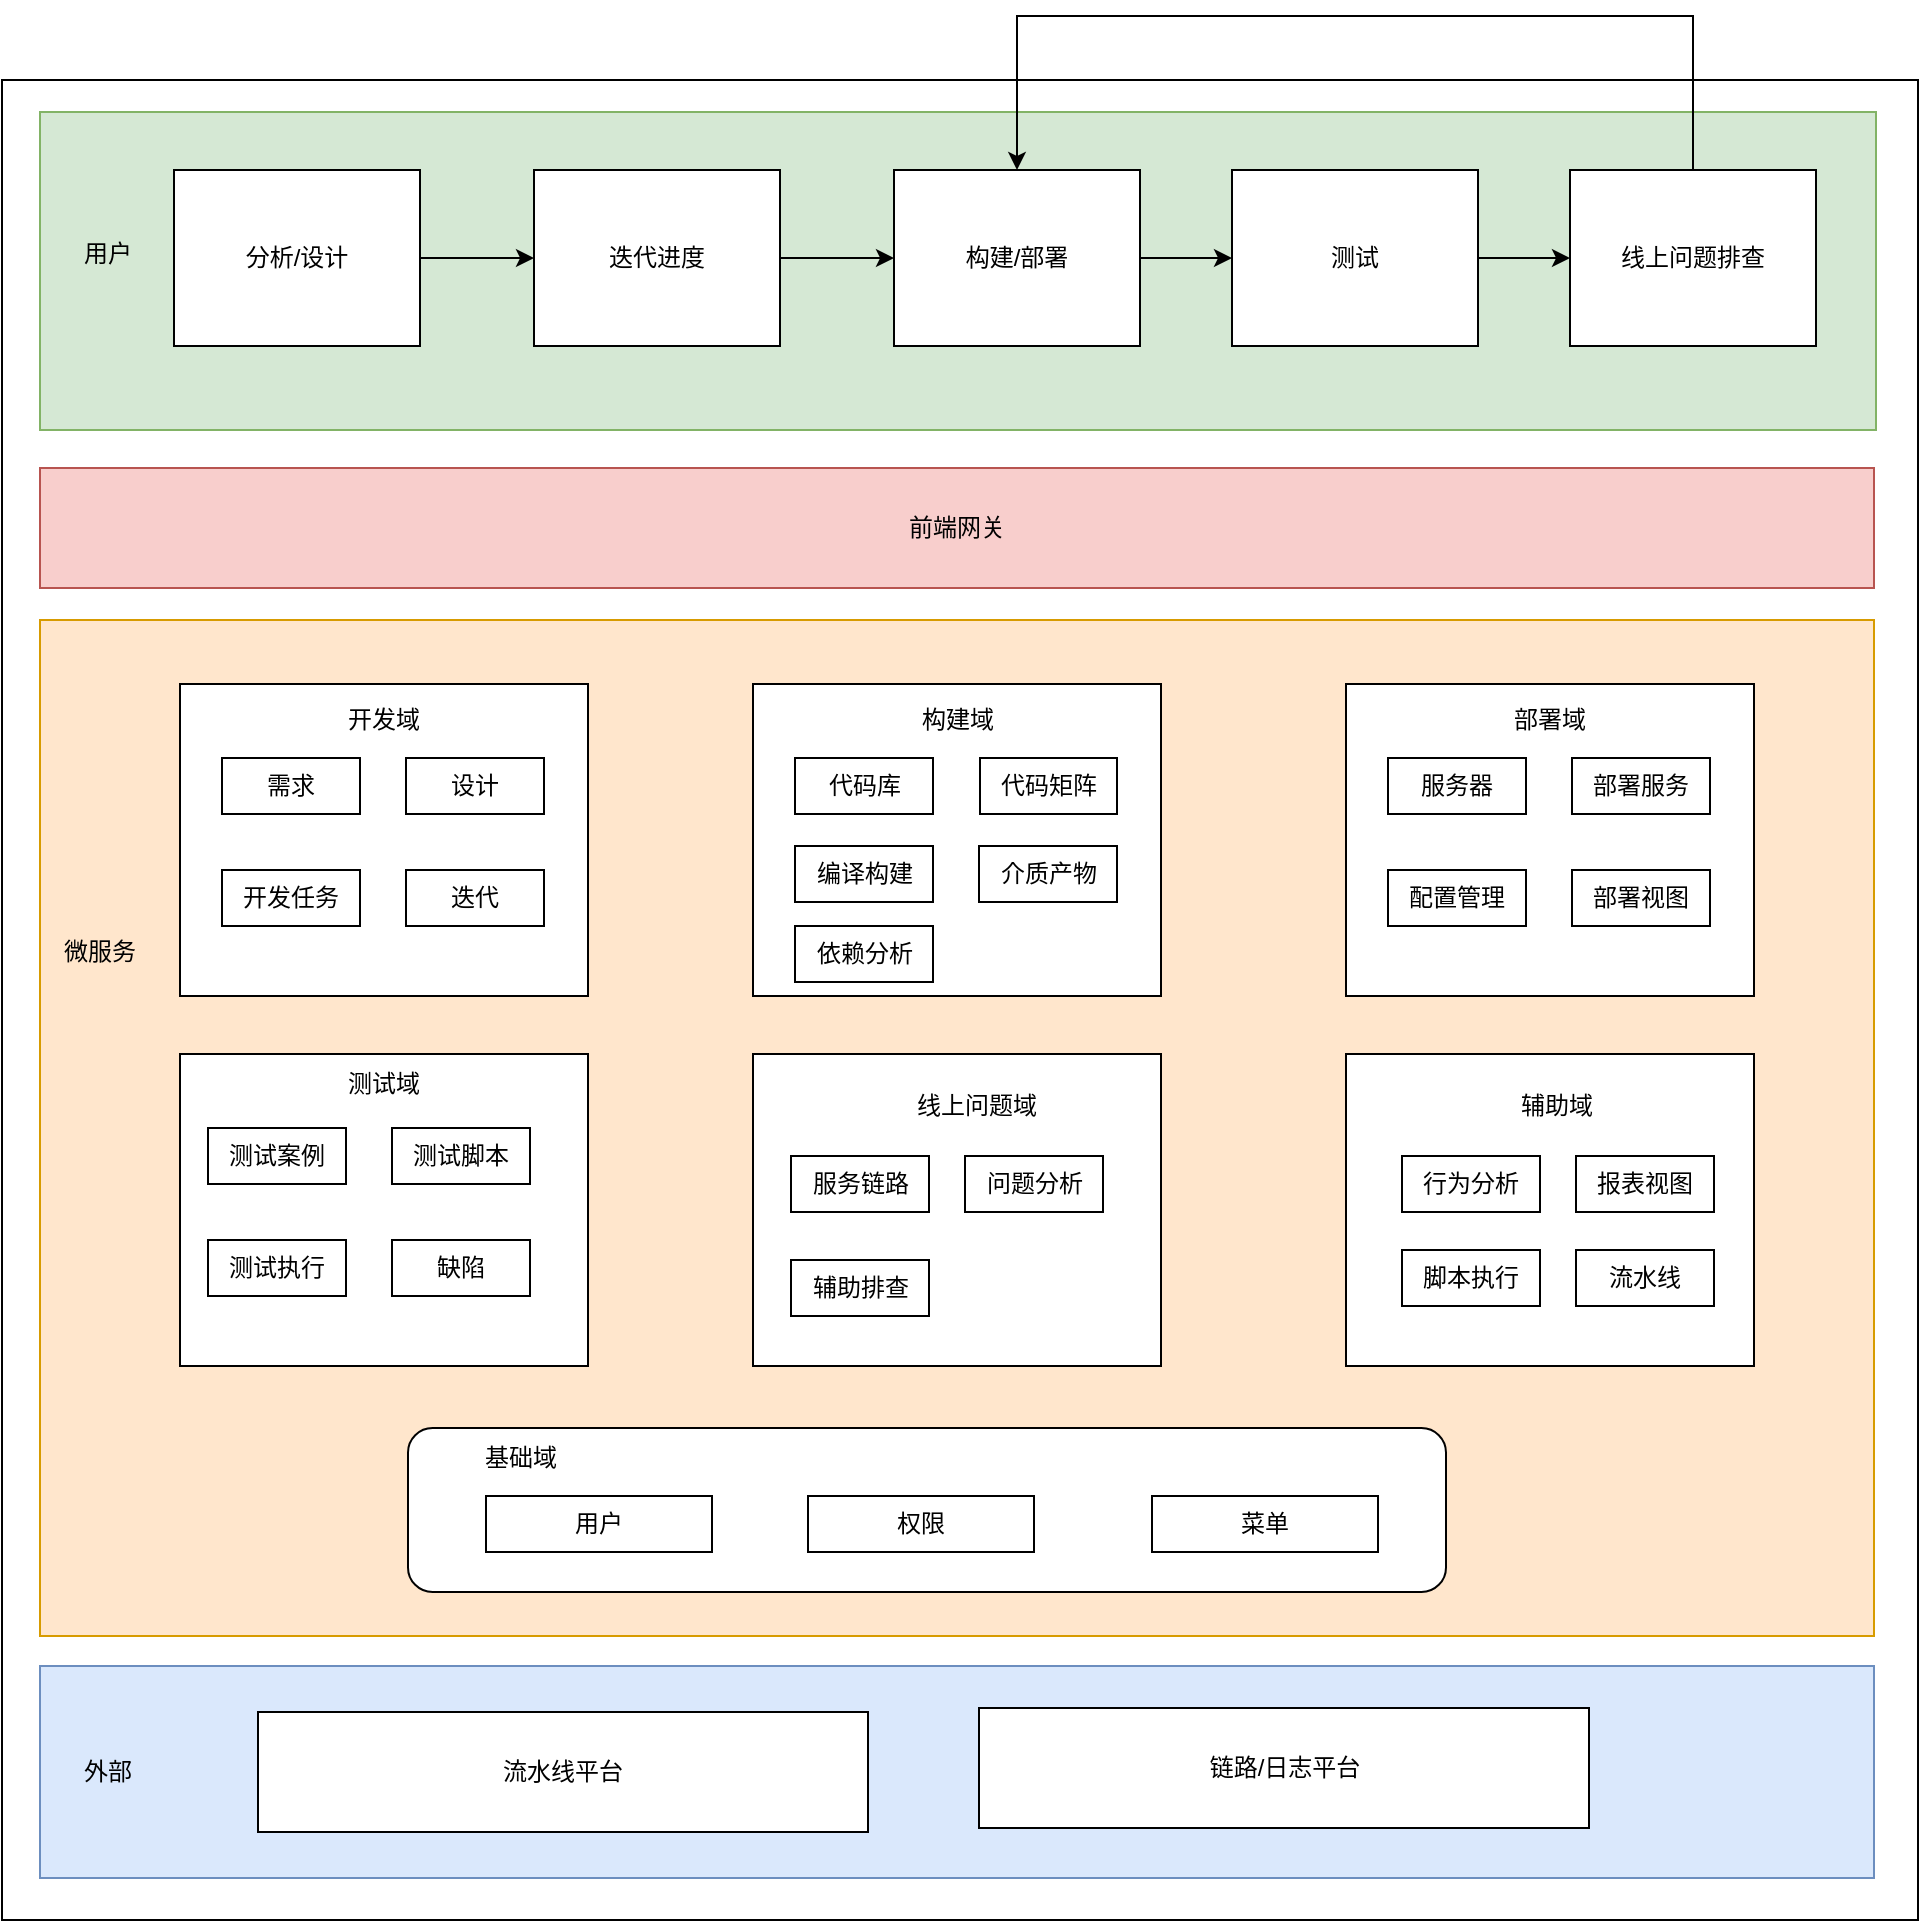 <mxfile version="21.6.5" type="device">
  <diagram name="第 1 页" id="DJ53w_wKZlQRNOZwwcWK">
    <mxGraphModel dx="1016" dy="611" grid="0" gridSize="10" guides="1" tooltips="1" connect="1" arrows="1" fold="1" page="1" pageScale="1" pageWidth="2339" pageHeight="3300" math="0" shadow="0">
      <root>
        <mxCell id="0" />
        <mxCell id="1" parent="0" />
        <mxCell id="skp3US8vIaxqgQspoBqV-1" value="" style="rounded=0;whiteSpace=wrap;html=1;" parent="1" vertex="1">
          <mxGeometry x="94" y="152" width="958" height="920" as="geometry" />
        </mxCell>
        <mxCell id="h9XmZ7vAydugeKwwVv3w-1" value="" style="rounded=0;whiteSpace=wrap;html=1;fillColor=#d5e8d4;strokeColor=#82b366;" parent="1" vertex="1">
          <mxGeometry x="113" y="168" width="918" height="159" as="geometry" />
        </mxCell>
        <mxCell id="h9XmZ7vAydugeKwwVv3w-5" value="" style="edgeStyle=orthogonalEdgeStyle;rounded=0;orthogonalLoop=1;jettySize=auto;html=1;" parent="1" source="h9XmZ7vAydugeKwwVv3w-2" target="h9XmZ7vAydugeKwwVv3w-4" edge="1">
          <mxGeometry relative="1" as="geometry" />
        </mxCell>
        <mxCell id="h9XmZ7vAydugeKwwVv3w-2" value="分析/设计&lt;br&gt;" style="rounded=0;whiteSpace=wrap;html=1;" parent="1" vertex="1">
          <mxGeometry x="180" y="197" width="123" height="88" as="geometry" />
        </mxCell>
        <mxCell id="h9XmZ7vAydugeKwwVv3w-3" value="用户" style="text;html=1;strokeColor=none;fillColor=none;align=center;verticalAlign=middle;whiteSpace=wrap;rounded=0;" parent="1" vertex="1">
          <mxGeometry x="117" y="224" width="60" height="30" as="geometry" />
        </mxCell>
        <mxCell id="h9XmZ7vAydugeKwwVv3w-9" value="" style="edgeStyle=orthogonalEdgeStyle;rounded=0;orthogonalLoop=1;jettySize=auto;html=1;" parent="1" source="h9XmZ7vAydugeKwwVv3w-4" target="h9XmZ7vAydugeKwwVv3w-8" edge="1">
          <mxGeometry relative="1" as="geometry" />
        </mxCell>
        <mxCell id="h9XmZ7vAydugeKwwVv3w-4" value="迭代进度" style="rounded=0;whiteSpace=wrap;html=1;" parent="1" vertex="1">
          <mxGeometry x="360" y="197" width="123" height="88" as="geometry" />
        </mxCell>
        <mxCell id="h9XmZ7vAydugeKwwVv3w-11" value="" style="edgeStyle=orthogonalEdgeStyle;rounded=0;orthogonalLoop=1;jettySize=auto;html=1;" parent="1" source="h9XmZ7vAydugeKwwVv3w-8" target="h9XmZ7vAydugeKwwVv3w-10" edge="1">
          <mxGeometry relative="1" as="geometry" />
        </mxCell>
        <mxCell id="h9XmZ7vAydugeKwwVv3w-8" value="构建/部署" style="rounded=0;whiteSpace=wrap;html=1;" parent="1" vertex="1">
          <mxGeometry x="540" y="197" width="123" height="88" as="geometry" />
        </mxCell>
        <mxCell id="h9XmZ7vAydugeKwwVv3w-13" value="" style="edgeStyle=orthogonalEdgeStyle;rounded=0;orthogonalLoop=1;jettySize=auto;html=1;" parent="1" source="h9XmZ7vAydugeKwwVv3w-10" target="h9XmZ7vAydugeKwwVv3w-12" edge="1">
          <mxGeometry relative="1" as="geometry" />
        </mxCell>
        <mxCell id="h9XmZ7vAydugeKwwVv3w-10" value="测试" style="rounded=0;whiteSpace=wrap;html=1;" parent="1" vertex="1">
          <mxGeometry x="709" y="197" width="123" height="88" as="geometry" />
        </mxCell>
        <mxCell id="h9XmZ7vAydugeKwwVv3w-14" style="edgeStyle=orthogonalEdgeStyle;rounded=0;orthogonalLoop=1;jettySize=auto;html=1;entryX=0.5;entryY=0;entryDx=0;entryDy=0;exitX=0.5;exitY=0;exitDx=0;exitDy=0;" parent="1" source="h9XmZ7vAydugeKwwVv3w-12" target="h9XmZ7vAydugeKwwVv3w-8" edge="1">
          <mxGeometry relative="1" as="geometry">
            <Array as="points">
              <mxPoint x="940" y="120" />
              <mxPoint x="602" y="120" />
            </Array>
          </mxGeometry>
        </mxCell>
        <mxCell id="h9XmZ7vAydugeKwwVv3w-12" value="线上问题排查" style="rounded=0;whiteSpace=wrap;html=1;" parent="1" vertex="1">
          <mxGeometry x="878" y="197" width="123" height="88" as="geometry" />
        </mxCell>
        <mxCell id="h9XmZ7vAydugeKwwVv3w-16" value="前端网关" style="rounded=0;whiteSpace=wrap;html=1;fillColor=#f8cecc;strokeColor=#b85450;" parent="1" vertex="1">
          <mxGeometry x="113" y="346" width="917" height="60" as="geometry" />
        </mxCell>
        <mxCell id="h9XmZ7vAydugeKwwVv3w-17" value="" style="rounded=0;whiteSpace=wrap;html=1;fillColor=#ffe6cc;strokeColor=#d79b00;" parent="1" vertex="1">
          <mxGeometry x="113" y="422" width="917" height="508" as="geometry" />
        </mxCell>
        <mxCell id="h9XmZ7vAydugeKwwVv3w-18" value="微服务" style="text;html=1;strokeColor=none;fillColor=none;align=center;verticalAlign=middle;whiteSpace=wrap;rounded=0;" parent="1" vertex="1">
          <mxGeometry x="113" y="573" width="60" height="30" as="geometry" />
        </mxCell>
        <mxCell id="h9XmZ7vAydugeKwwVv3w-19" value="" style="rounded=0;whiteSpace=wrap;html=1;" parent="1" vertex="1">
          <mxGeometry x="183" y="454" width="204" height="156" as="geometry" />
        </mxCell>
        <mxCell id="h9XmZ7vAydugeKwwVv3w-20" value="需求" style="rounded=0;whiteSpace=wrap;html=1;" parent="1" vertex="1">
          <mxGeometry x="204" y="491" width="69" height="28" as="geometry" />
        </mxCell>
        <mxCell id="h9XmZ7vAydugeKwwVv3w-21" value="设计" style="rounded=0;whiteSpace=wrap;html=1;" parent="1" vertex="1">
          <mxGeometry x="296" y="491" width="69" height="28" as="geometry" />
        </mxCell>
        <mxCell id="h9XmZ7vAydugeKwwVv3w-22" value="开发任务" style="rounded=0;whiteSpace=wrap;html=1;" parent="1" vertex="1">
          <mxGeometry x="204" y="547" width="69" height="28" as="geometry" />
        </mxCell>
        <mxCell id="h9XmZ7vAydugeKwwVv3w-23" value="迭代" style="rounded=0;whiteSpace=wrap;html=1;" parent="1" vertex="1">
          <mxGeometry x="296" y="547" width="69" height="28" as="geometry" />
        </mxCell>
        <mxCell id="h9XmZ7vAydugeKwwVv3w-24" value="开发域" style="text;html=1;strokeColor=none;fillColor=none;align=center;verticalAlign=middle;whiteSpace=wrap;rounded=0;" parent="1" vertex="1">
          <mxGeometry x="255" y="457" width="60" height="30" as="geometry" />
        </mxCell>
        <mxCell id="h9XmZ7vAydugeKwwVv3w-29" value="" style="rounded=0;whiteSpace=wrap;html=1;" parent="1" vertex="1">
          <mxGeometry x="766" y="454" width="204" height="156" as="geometry" />
        </mxCell>
        <mxCell id="h9XmZ7vAydugeKwwVv3w-30" value="服务器" style="rounded=0;whiteSpace=wrap;html=1;" parent="1" vertex="1">
          <mxGeometry x="787" y="491" width="69" height="28" as="geometry" />
        </mxCell>
        <mxCell id="h9XmZ7vAydugeKwwVv3w-31" value="部署服务" style="rounded=0;whiteSpace=wrap;html=1;" parent="1" vertex="1">
          <mxGeometry x="879" y="491" width="69" height="28" as="geometry" />
        </mxCell>
        <mxCell id="h9XmZ7vAydugeKwwVv3w-32" value="配置管理" style="rounded=0;whiteSpace=wrap;html=1;" parent="1" vertex="1">
          <mxGeometry x="787" y="547" width="69" height="28" as="geometry" />
        </mxCell>
        <mxCell id="h9XmZ7vAydugeKwwVv3w-33" value="部署视图" style="rounded=0;whiteSpace=wrap;html=1;" parent="1" vertex="1">
          <mxGeometry x="879" y="547" width="69" height="28" as="geometry" />
        </mxCell>
        <mxCell id="h9XmZ7vAydugeKwwVv3w-34" value="部署域" style="text;html=1;strokeColor=none;fillColor=none;align=center;verticalAlign=middle;whiteSpace=wrap;rounded=0;" parent="1" vertex="1">
          <mxGeometry x="838" y="457" width="60" height="30" as="geometry" />
        </mxCell>
        <mxCell id="h9XmZ7vAydugeKwwVv3w-35" value="" style="rounded=0;whiteSpace=wrap;html=1;" parent="1" vertex="1">
          <mxGeometry x="183" y="639" width="204" height="156" as="geometry" />
        </mxCell>
        <mxCell id="h9XmZ7vAydugeKwwVv3w-36" value="测试域" style="text;html=1;strokeColor=none;fillColor=none;align=center;verticalAlign=middle;whiteSpace=wrap;rounded=0;" parent="1" vertex="1">
          <mxGeometry x="255" y="639" width="60" height="30" as="geometry" />
        </mxCell>
        <mxCell id="h9XmZ7vAydugeKwwVv3w-37" value="测试案例" style="rounded=0;whiteSpace=wrap;html=1;" parent="1" vertex="1">
          <mxGeometry x="197" y="676" width="69" height="28" as="geometry" />
        </mxCell>
        <mxCell id="h9XmZ7vAydugeKwwVv3w-39" value="测试执行" style="rounded=0;whiteSpace=wrap;html=1;" parent="1" vertex="1">
          <mxGeometry x="197" y="732" width="69" height="28" as="geometry" />
        </mxCell>
        <mxCell id="h9XmZ7vAydugeKwwVv3w-40" value="缺陷" style="rounded=0;whiteSpace=wrap;html=1;" parent="1" vertex="1">
          <mxGeometry x="289" y="732" width="69" height="28" as="geometry" />
        </mxCell>
        <mxCell id="h9XmZ7vAydugeKwwVv3w-41" value="测试脚本" style="rounded=0;whiteSpace=wrap;html=1;" parent="1" vertex="1">
          <mxGeometry x="289" y="676" width="69" height="28" as="geometry" />
        </mxCell>
        <mxCell id="h9XmZ7vAydugeKwwVv3w-42" value="" style="rounded=0;whiteSpace=wrap;html=1;" parent="1" vertex="1">
          <mxGeometry x="469.5" y="639" width="204" height="156" as="geometry" />
        </mxCell>
        <mxCell id="h9XmZ7vAydugeKwwVv3w-43" value="线上问题域" style="text;html=1;strokeColor=none;fillColor=none;align=center;verticalAlign=middle;whiteSpace=wrap;rounded=0;" parent="1" vertex="1">
          <mxGeometry x="541.5" y="650" width="79" height="30" as="geometry" />
        </mxCell>
        <mxCell id="h9XmZ7vAydugeKwwVv3w-44" value="服务链路" style="rounded=0;whiteSpace=wrap;html=1;" parent="1" vertex="1">
          <mxGeometry x="488.5" y="690" width="69" height="28" as="geometry" />
        </mxCell>
        <mxCell id="h9XmZ7vAydugeKwwVv3w-45" value="问题分析" style="rounded=0;whiteSpace=wrap;html=1;" parent="1" vertex="1">
          <mxGeometry x="575.5" y="690" width="69" height="28" as="geometry" />
        </mxCell>
        <mxCell id="h9XmZ7vAydugeKwwVv3w-46" value="辅助排查" style="rounded=0;whiteSpace=wrap;html=1;" parent="1" vertex="1">
          <mxGeometry x="488.5" y="742" width="69" height="28" as="geometry" />
        </mxCell>
        <mxCell id="h9XmZ7vAydugeKwwVv3w-47" value="" style="rounded=0;whiteSpace=wrap;html=1;" parent="1" vertex="1">
          <mxGeometry x="766" y="639" width="204" height="156" as="geometry" />
        </mxCell>
        <mxCell id="h9XmZ7vAydugeKwwVv3w-48" value="辅助域" style="text;html=1;strokeColor=none;fillColor=none;align=center;verticalAlign=middle;whiteSpace=wrap;rounded=0;" parent="1" vertex="1">
          <mxGeometry x="838" y="650" width="67" height="30" as="geometry" />
        </mxCell>
        <mxCell id="h9XmZ7vAydugeKwwVv3w-49" value="行为分析" style="rounded=0;whiteSpace=wrap;html=1;" parent="1" vertex="1">
          <mxGeometry x="794" y="690" width="69" height="28" as="geometry" />
        </mxCell>
        <mxCell id="h9XmZ7vAydugeKwwVv3w-50" value="报表视图" style="rounded=0;whiteSpace=wrap;html=1;" parent="1" vertex="1">
          <mxGeometry x="881" y="690" width="69" height="28" as="geometry" />
        </mxCell>
        <mxCell id="h9XmZ7vAydugeKwwVv3w-51" value="脚本执行" style="rounded=0;whiteSpace=wrap;html=1;" parent="1" vertex="1">
          <mxGeometry x="794" y="737" width="69" height="28" as="geometry" />
        </mxCell>
        <mxCell id="h9XmZ7vAydugeKwwVv3w-52" value="流水线" style="rounded=0;whiteSpace=wrap;html=1;" parent="1" vertex="1">
          <mxGeometry x="881" y="737" width="69" height="28" as="geometry" />
        </mxCell>
        <mxCell id="h9XmZ7vAydugeKwwVv3w-53" value="" style="rounded=1;whiteSpace=wrap;html=1;" parent="1" vertex="1">
          <mxGeometry x="297" y="826" width="519" height="82" as="geometry" />
        </mxCell>
        <mxCell id="h9XmZ7vAydugeKwwVv3w-54" value="基础域" style="text;html=1;strokeColor=none;fillColor=none;align=center;verticalAlign=middle;whiteSpace=wrap;rounded=0;" parent="1" vertex="1">
          <mxGeometry x="314" y="826" width="79" height="30" as="geometry" />
        </mxCell>
        <mxCell id="h9XmZ7vAydugeKwwVv3w-55" value="用户" style="rounded=0;whiteSpace=wrap;html=1;" parent="1" vertex="1">
          <mxGeometry x="336" y="860" width="113" height="28" as="geometry" />
        </mxCell>
        <mxCell id="h9XmZ7vAydugeKwwVv3w-56" value="权限" style="rounded=0;whiteSpace=wrap;html=1;" parent="1" vertex="1">
          <mxGeometry x="497" y="860" width="113" height="28" as="geometry" />
        </mxCell>
        <mxCell id="h9XmZ7vAydugeKwwVv3w-57" value="菜单" style="rounded=0;whiteSpace=wrap;html=1;" parent="1" vertex="1">
          <mxGeometry x="669" y="860" width="113" height="28" as="geometry" />
        </mxCell>
        <mxCell id="h9XmZ7vAydugeKwwVv3w-58" value="" style="rounded=0;whiteSpace=wrap;html=1;fillColor=#dae8fc;strokeColor=#6c8ebf;" parent="1" vertex="1">
          <mxGeometry x="113" y="945" width="917" height="106" as="geometry" />
        </mxCell>
        <mxCell id="h9XmZ7vAydugeKwwVv3w-60" value="外部" style="text;html=1;strokeColor=none;fillColor=none;align=center;verticalAlign=middle;whiteSpace=wrap;rounded=0;" parent="1" vertex="1">
          <mxGeometry x="117" y="983" width="60" height="30" as="geometry" />
        </mxCell>
        <mxCell id="h9XmZ7vAydugeKwwVv3w-61" value="流水线平台" style="rounded=0;whiteSpace=wrap;html=1;" parent="1" vertex="1">
          <mxGeometry x="222" y="968" width="305" height="60" as="geometry" />
        </mxCell>
        <mxCell id="h9XmZ7vAydugeKwwVv3w-62" value="链路/日志平台" style="rounded=0;whiteSpace=wrap;html=1;" parent="1" vertex="1">
          <mxGeometry x="582.5" y="966" width="305" height="60" as="geometry" />
        </mxCell>
        <mxCell id="ETZweAD3FE-k1mpZ8HOJ-1" value="" style="rounded=0;whiteSpace=wrap;html=1;" vertex="1" parent="1">
          <mxGeometry x="469.5" y="454" width="204" height="156" as="geometry" />
        </mxCell>
        <mxCell id="ETZweAD3FE-k1mpZ8HOJ-2" value="代码库" style="rounded=0;whiteSpace=wrap;html=1;" vertex="1" parent="1">
          <mxGeometry x="490.5" y="491" width="69" height="28" as="geometry" />
        </mxCell>
        <mxCell id="ETZweAD3FE-k1mpZ8HOJ-3" value="代码矩阵" style="rounded=0;whiteSpace=wrap;html=1;" vertex="1" parent="1">
          <mxGeometry x="583" y="491" width="68.5" height="28" as="geometry" />
        </mxCell>
        <mxCell id="ETZweAD3FE-k1mpZ8HOJ-4" value="编译构建" style="rounded=0;whiteSpace=wrap;html=1;" vertex="1" parent="1">
          <mxGeometry x="490.5" y="535" width="69" height="28" as="geometry" />
        </mxCell>
        <mxCell id="ETZweAD3FE-k1mpZ8HOJ-5" value="介质产物" style="rounded=0;whiteSpace=wrap;html=1;" vertex="1" parent="1">
          <mxGeometry x="582.5" y="535" width="69" height="28" as="geometry" />
        </mxCell>
        <mxCell id="ETZweAD3FE-k1mpZ8HOJ-6" value="构建域" style="text;html=1;strokeColor=none;fillColor=none;align=center;verticalAlign=middle;whiteSpace=wrap;rounded=0;" vertex="1" parent="1">
          <mxGeometry x="541.5" y="457" width="60" height="30" as="geometry" />
        </mxCell>
        <mxCell id="ETZweAD3FE-k1mpZ8HOJ-7" value="依赖分析" style="rounded=0;whiteSpace=wrap;html=1;" vertex="1" parent="1">
          <mxGeometry x="490.5" y="575" width="69" height="28" as="geometry" />
        </mxCell>
      </root>
    </mxGraphModel>
  </diagram>
</mxfile>
